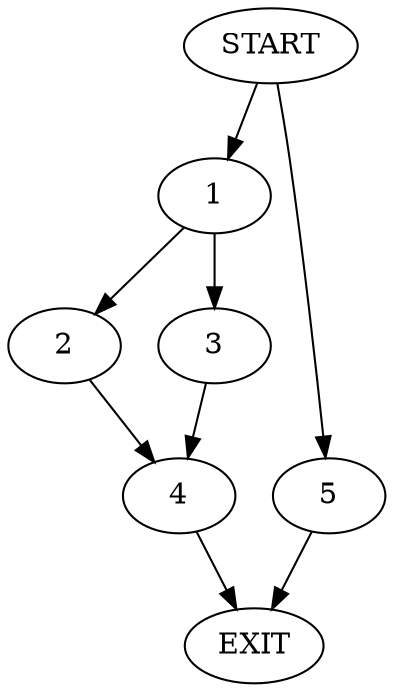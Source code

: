 digraph {
0 [label="START"]
6 [label="EXIT"]
0 -> 1
1 -> 2
1 -> 3
3 -> 4
2 -> 4
0 -> 5
5 -> 6
4 -> 6
}
